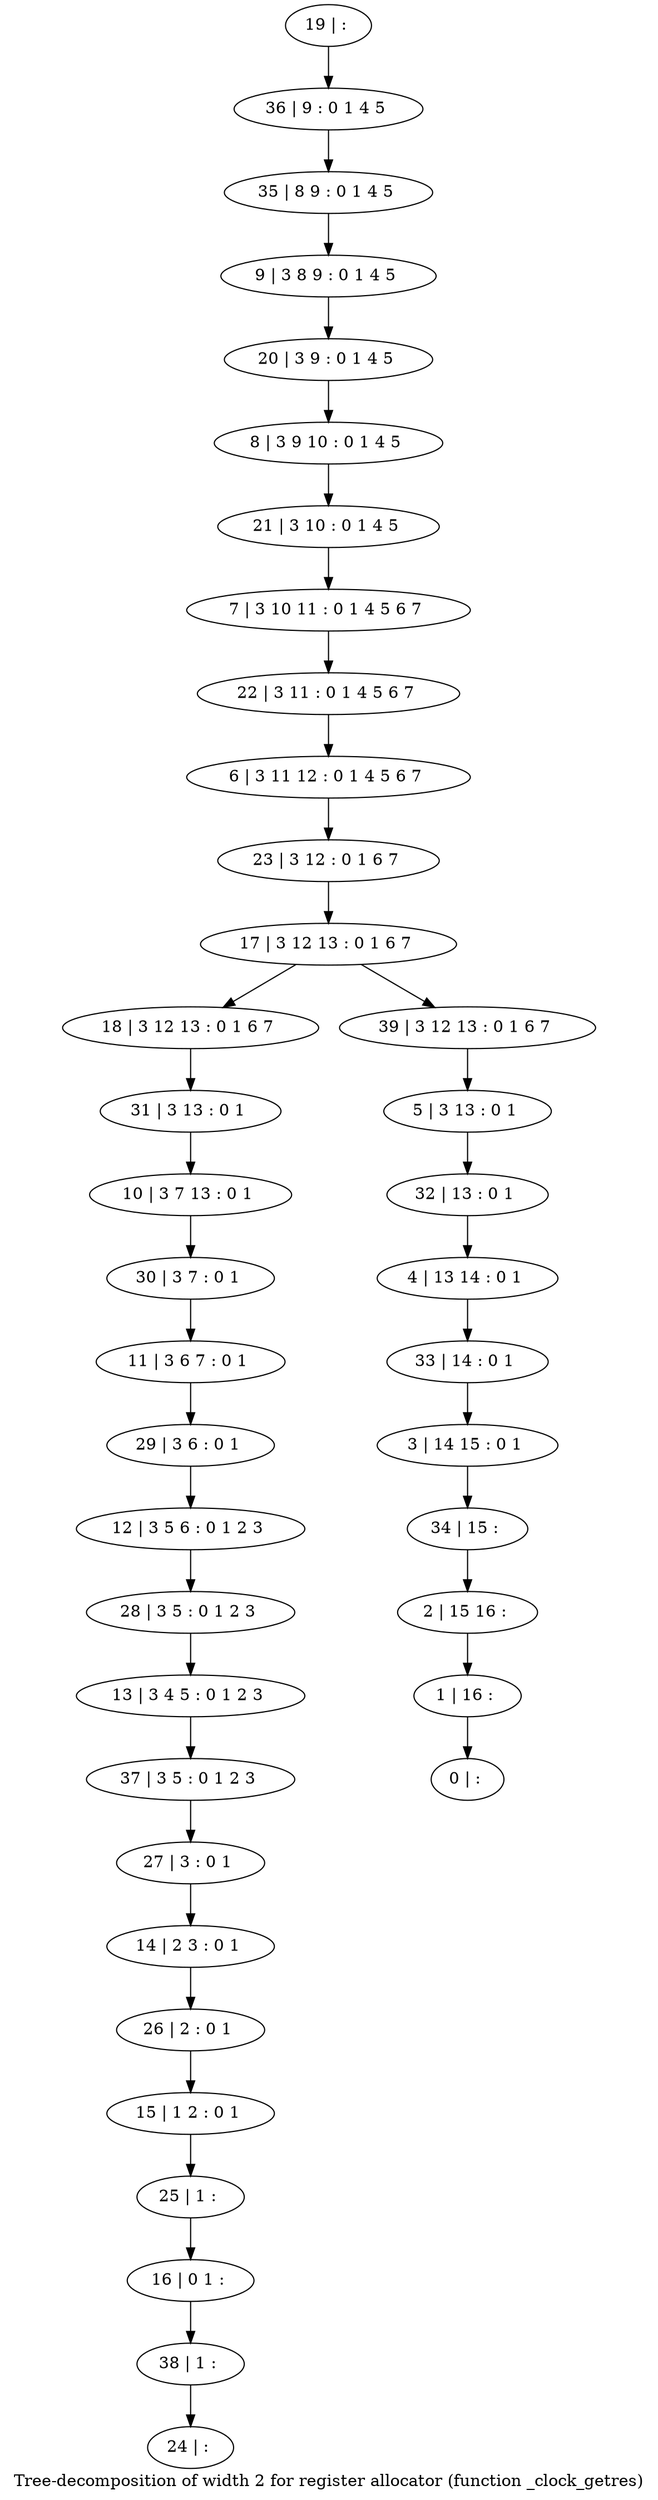 digraph G {
graph [label="Tree-decomposition of width 2 for register allocator (function _clock_getres)"]
0[label="0 | : "];
1[label="1 | 16 : "];
2[label="2 | 15 16 : "];
3[label="3 | 14 15 : 0 1 "];
4[label="4 | 13 14 : 0 1 "];
5[label="5 | 3 13 : 0 1 "];
6[label="6 | 3 11 12 : 0 1 4 5 6 7 "];
7[label="7 | 3 10 11 : 0 1 4 5 6 7 "];
8[label="8 | 3 9 10 : 0 1 4 5 "];
9[label="9 | 3 8 9 : 0 1 4 5 "];
10[label="10 | 3 7 13 : 0 1 "];
11[label="11 | 3 6 7 : 0 1 "];
12[label="12 | 3 5 6 : 0 1 2 3 "];
13[label="13 | 3 4 5 : 0 1 2 3 "];
14[label="14 | 2 3 : 0 1 "];
15[label="15 | 1 2 : 0 1 "];
16[label="16 | 0 1 : "];
17[label="17 | 3 12 13 : 0 1 6 7 "];
18[label="18 | 3 12 13 : 0 1 6 7 "];
19[label="19 | : "];
20[label="20 | 3 9 : 0 1 4 5 "];
21[label="21 | 3 10 : 0 1 4 5 "];
22[label="22 | 3 11 : 0 1 4 5 6 7 "];
23[label="23 | 3 12 : 0 1 6 7 "];
24[label="24 | : "];
25[label="25 | 1 : "];
26[label="26 | 2 : 0 1 "];
27[label="27 | 3 : 0 1 "];
28[label="28 | 3 5 : 0 1 2 3 "];
29[label="29 | 3 6 : 0 1 "];
30[label="30 | 3 7 : 0 1 "];
31[label="31 | 3 13 : 0 1 "];
32[label="32 | 13 : 0 1 "];
33[label="33 | 14 : 0 1 "];
34[label="34 | 15 : "];
35[label="35 | 8 9 : 0 1 4 5 "];
36[label="36 | 9 : 0 1 4 5 "];
37[label="37 | 3 5 : 0 1 2 3 "];
38[label="38 | 1 : "];
39[label="39 | 3 12 13 : 0 1 6 7 "];
25->16 ;
15->25 ;
26->15 ;
14->26 ;
27->14 ;
28->13 ;
12->28 ;
29->12 ;
11->29 ;
30->11 ;
10->30 ;
31->10 ;
18->31 ;
37->27 ;
13->37 ;
38->24 ;
16->38 ;
19->36 ;
36->35 ;
35->9 ;
9->20 ;
20->8 ;
8->21 ;
21->7 ;
7->22 ;
22->6 ;
6->23 ;
23->17 ;
5->32 ;
32->4 ;
4->33 ;
33->3 ;
3->34 ;
34->2 ;
2->1 ;
1->0 ;
39->5 ;
17->18 ;
17->39 ;
}
